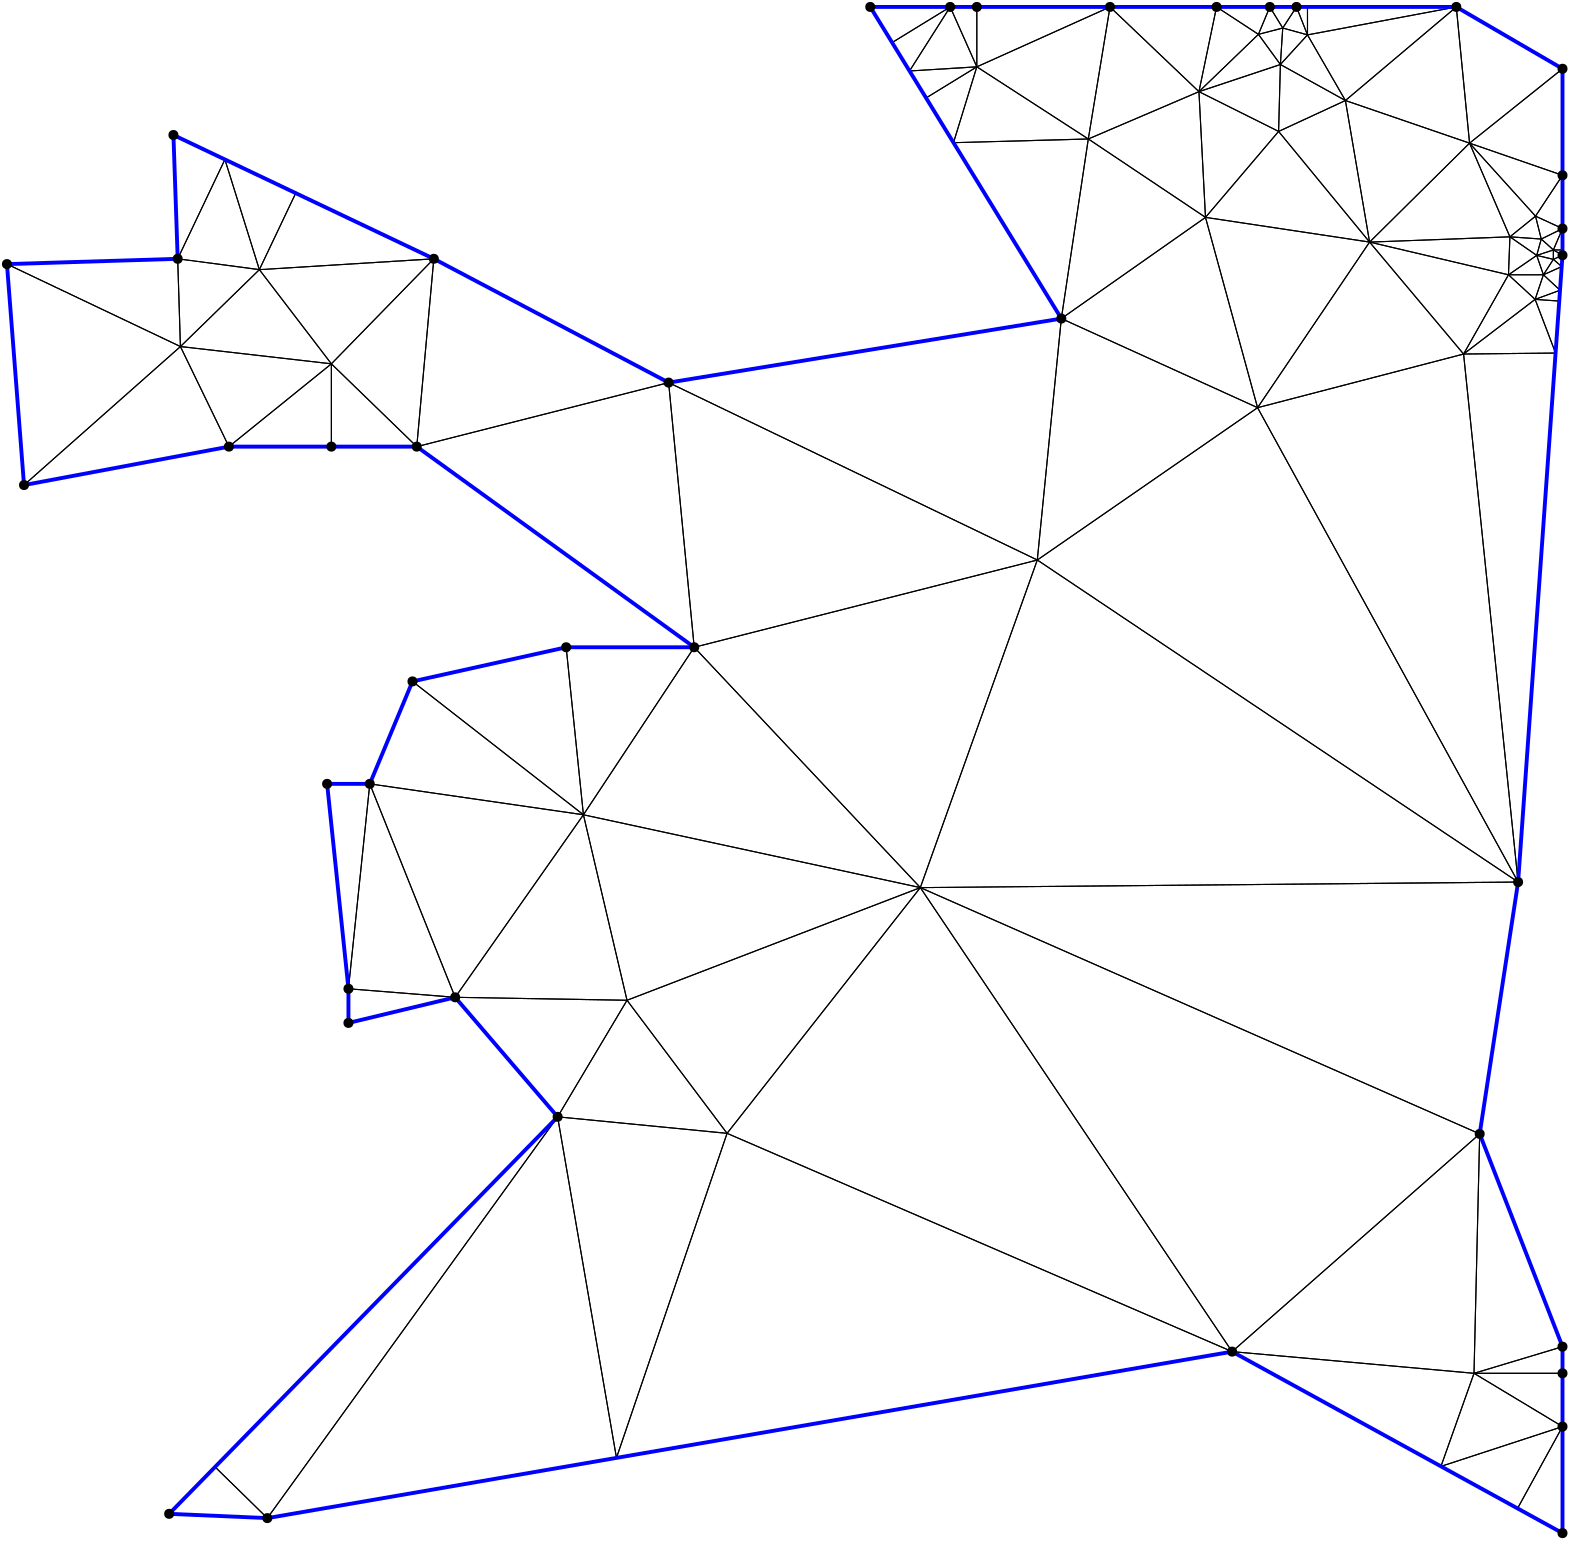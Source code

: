 <?xml version="1.0"?>
<!DOCTYPE ipe SYSTEM "ipe.dtd">
<ipe version="70218" creator="Ipe 7.2.24">
<info created="D:20221020151441" modified="D:20221020151441"/>
<ipestyle name="basic">
<symbol name="mark/disk(sx)" transformations="translations">
<path fill="sym-stroke">
0.6 0 0 0.6 0 0 e
</path>
</symbol>
<anglesize name="22.5 deg" value="22.5"/>
<anglesize name="30 deg" value="30"/>
<anglesize name="45 deg" value="45"/>
<anglesize name="60 deg" value="60"/>
<anglesize name="90 deg" value="90"/>
<arrowsize name="large" value="10"/>
<arrowsize name="small" value="5"/>
<arrowsize name="tiny" value="3"/>
<color name="blue" value="0 0 1"/>
<color name="gray" value="0.745"/>
<color name="green" value="0 1 0"/>
<color name="red" value="1 0 0"/>
<color name="pink" value="1 0.753 0.796"/>
<pen name="heavier" value="0.8"/>
<pen name="fat" value="1.4"/>
<pen name="ultrafat" value="2"/>
<gridsize name="16 pts (~6 mm)" value="16"/>
<gridsize name="32 pts (~12 mm)" value="32"/>
<gridsize name="4 pts" value="4"/>
<gridsize name="8 pts (~3 mm)" value="8"/>
<opacity name="10%" value="0.1"/>
<opacity name="25%" value="0.25"/>
<opacity name="50%" value="0.5"/>
<opacity name="75%" value="0.75"/>
<symbolsize name="large" value="5"/>
<symbolsize name="small" value="2"/>
<symbolsize name="tiny" value="1.1"/>
<textsize name="huge" value="\huge"/>
<textsize name="large" value="\large"/>
<textsize name="small" value="\small"/>
<textsize name="tiny" value="	iny"/>
<tiling name="falling" angle="-60" step="4" width="1"/>
<tiling name="rising" angle="30" step="4" width="1"/>
</ipestyle>
<page>
<layer name="hull"/>
<layer name="constraints"/>
<layer name="triangulation"/>
<layer name="obtuse"/>
<layer name="blub"/>
<layer name="problems"/>
<view layers="hull constraints triangulation obtuse blub" active="triangulation"/>
<path layer="triangulation" stroke="black">
445.119 931.514 m 
474.439 941.291 l 
</path>
<path layer="triangulation" stroke="black">
474.439 941.291 m 
466.527 952.149 l 
</path>
<path layer="triangulation" stroke="black">
466.527 952.149 m 
445.119 931.514 l 
</path>
<path layer="triangulation" stroke="black">
138.942 608.553 m 
146.626 682.318 l 
</path>
<path layer="triangulation" stroke="black">
146.626 682.318 m 
131.258 682.318 l 
</path>
<path layer="triangulation" stroke="black">
131.258 682.318 m 
138.942 608.553 l 
</path>
<path layer="triangulation" stroke="black">
146.626 682.318 m 
223.529 671.189 l 
</path>
<path layer="triangulation" stroke="black">
223.529 671.189 m 
161.993 719.201 l 
</path>
<path layer="triangulation" stroke="black">
161.993 719.201 m 
146.626 682.318 l 
</path>
<path layer="triangulation" stroke="black">
78.4502 839.75 m 
77.4709 871.341 l 
</path>
<path layer="triangulation" stroke="black">
77.4709 871.341 m 
16 869.436 l 
</path>
<path layer="triangulation" stroke="black">
16 869.436 m 
78.4502 839.75 l 
</path>
<path layer="triangulation" stroke="black">
138.942 608.553 m 
177.361 605.48 l 
</path>
<path layer="triangulation" stroke="black">
177.361 605.48 m 
146.626 682.318 l 
</path>
<path layer="triangulation" stroke="black">
146.626 682.318 m 
138.942 608.553 l 
</path>
<path layer="triangulation" stroke="black">
457.054 477.928 m 
544.143 470.121 l 
</path>
<path layer="triangulation" stroke="black">
544.143 470.121 m 
546.187 556.303 l 
</path>
<path layer="triangulation" stroke="black">
546.187 556.303 m 
457.054 477.928 l 
</path>
<path layer="triangulation" stroke="black">
239.226 604.417 m 
344.816 644.971 l 
</path>
<path layer="triangulation" stroke="black">
344.816 644.971 m 
223.529 671.189 l 
</path>
<path layer="triangulation" stroke="black">
223.529 671.189 m 
239.226 604.417 l 
</path>
<path layer="triangulation" stroke="black">
90.9179 436.414 m 
74.3974 419.53 l 
</path>
<path layer="triangulation" stroke="black">
74.3974 419.53 m 
109.743 417.993 l 
</path>
<path layer="triangulation" stroke="black">
109.743 417.993 m 
90.9179 436.414 l 
</path>
<path layer="triangulation" stroke="black">
239.226 604.417 m 
177.361 605.48 l 
</path>
<path layer="triangulation" stroke="black">
177.361 605.48 m 
214.244 562.45 l 
</path>
<path layer="triangulation" stroke="black">
214.244 562.45 m 
239.226 604.417 l 
</path>
<path layer="triangulation" stroke="black">
223.529 671.189 m 
146.626 682.318 l 
</path>
<path layer="triangulation" stroke="black">
146.626 682.318 m 
177.361 605.48 l 
</path>
<path layer="triangulation" stroke="black">
177.361 605.48 m 
223.529 671.189 l 
</path>
<path layer="triangulation" stroke="black">
235.429 439.683 m 
214.244 562.45 l 
</path>
<path layer="triangulation" stroke="black">
214.244 562.45 m 
109.743 417.993 l 
</path>
<path layer="triangulation" stroke="black">
109.743 417.993 m 
235.429 439.683 l 
</path>
<path layer="triangulation" stroke="black">
386.926 762.906 m 
263.42 731.495 l 
</path>
<path layer="triangulation" stroke="black">
263.42 731.495 m 
344.816 644.971 l 
</path>
<path layer="triangulation" stroke="black">
344.816 644.971 m 
386.926 762.906 l 
</path>
<path layer="triangulation" stroke="black">
217.317 731.495 m 
161.993 719.201 l 
</path>
<path layer="triangulation" stroke="black">
161.993 719.201 m 
223.529 671.189 l 
</path>
<path layer="triangulation" stroke="black">
223.529 671.189 m 
217.317 731.495 l 
</path>
<path layer="triangulation" stroke="black">
138.942 596.259 m 
177.361 605.48 l 
</path>
<path layer="triangulation" stroke="black">
177.361 605.48 m 
138.942 608.553 l 
</path>
<path layer="triangulation" stroke="black">
138.942 608.553 m 
138.942 596.259 l 
</path>
<path layer="triangulation" stroke="black">
78.4502 839.75 m 
16 869.436 l 
</path>
<path layer="triangulation" stroke="black">
16 869.436 m 
22.1471 789.892 l 
</path>
<path layer="triangulation" stroke="black">
22.1471 789.892 m 
78.4502 839.75 l 
</path>
<path layer="triangulation" stroke="black">
132.795 803.723 m 
132.795 833.533 l 
</path>
<path layer="triangulation" stroke="black">
132.795 833.533 m 
95.9122 803.723 l 
</path>
<path layer="triangulation" stroke="black">
95.9122 803.723 m 
132.795 803.723 l 
</path>
<path layer="triangulation" stroke="black">
106.869 867.438 m 
119.961 894.977 l 
</path>
<path layer="triangulation" stroke="black">
119.961 894.977 m 
94.4691 907.096 l 
</path>
<path layer="triangulation" stroke="black">
94.4691 907.096 m 
106.869 867.438 l 
</path>
<path layer="triangulation" stroke="black">
106.869 867.438 m 
169.677 871.341 l 
</path>
<path layer="triangulation" stroke="black">
169.677 871.341 m 
119.961 894.977 l 
</path>
<path layer="triangulation" stroke="black">
119.961 894.977 m 
106.869 867.438 l 
</path>
<path layer="triangulation" stroke="black">
163.53 803.723 m 
254.2 826.775 l 
</path>
<path layer="triangulation" stroke="black">
254.2 826.775 m 
169.677 871.341 l 
</path>
<path layer="triangulation" stroke="black">
169.677 871.341 m 
163.53 803.723 l 
</path>
<path layer="triangulation" stroke="black">
94.4691 907.096 m 
75.9341 915.908 l 
</path>
<path layer="triangulation" stroke="black">
75.9341 915.908 m 
77.4709 871.341 l 
</path>
<path layer="triangulation" stroke="black">
77.4709 871.341 m 
94.4691 907.096 l 
</path>
<path layer="triangulation" stroke="black">
169.677 871.341 m 
132.795 833.533 l 
</path>
<path layer="triangulation" stroke="black">
132.795 833.533 m 
163.53 803.723 l 
</path>
<path layer="triangulation" stroke="black">
163.53 803.723 m 
169.677 871.341 l 
</path>
<path layer="triangulation" stroke="black">
386.926 762.906 m 
254.2 826.775 l 
</path>
<path layer="triangulation" stroke="black">
254.2 826.775 m 
263.42 731.495 l 
</path>
<path layer="triangulation" stroke="black">
263.42 731.495 m 
386.926 762.906 l 
</path>
<path layer="triangulation" stroke="black">
365.155 940.454 m 
355.565 962.011 l 
</path>
<path layer="triangulation" stroke="black">
355.565 962.011 m 
340.93 938.961 l 
</path>
<path layer="triangulation" stroke="black">
340.93 938.961 m 
365.155 940.454 l 
</path>
<path layer="triangulation" stroke="black">
445.119 931.514 m 
451.46 962.011 l 
</path>
<path layer="triangulation" stroke="black">
451.46 962.011 m 
413.102 962.011 l 
</path>
<path layer="triangulation" stroke="black">
413.102 962.011 m 
445.119 931.514 l 
</path>
<path layer="triangulation" stroke="black">
356.757 913.148 m 
405.29 914.48 l 
</path>
<path layer="triangulation" stroke="black">
405.29 914.48 m 
365.155 940.454 l 
</path>
<path layer="triangulation" stroke="black">
365.155 940.454 m 
356.757 913.148 l 
</path>
<path layer="triangulation" stroke="black">
475.287 954.421 m 
480.228 962.011 l 
</path>
<path layer="triangulation" stroke="black">
480.228 962.011 m 
470.639 962.011 l 
</path>
<path layer="triangulation" stroke="black">
470.639 962.011 m 
475.287 954.421 l 
</path>
<path layer="triangulation" stroke="black">
576 939.759 m 
537.765 962.011 l 
</path>
<path layer="triangulation" stroke="black">
537.765 962.011 m 
542.541 912.975 l 
</path>
<path layer="triangulation" stroke="black">
542.541 912.975 m 
576 939.759 l 
</path>
<path layer="triangulation" stroke="black">
542.541 912.975 m 
576 901.401 l 
</path>
<path layer="triangulation" stroke="black">
576 901.401 m 
576 939.759 l 
</path>
<path layer="triangulation" stroke="black">
576 939.759 m 
542.541 912.975 l 
</path>
<path layer="triangulation" stroke="black">
344.816 644.971 m 
546.187 556.303 l 
</path>
<path layer="triangulation" stroke="black">
546.187 556.303 m 
560.018 646.973 l 
</path>
<path layer="triangulation" stroke="black">
560.018 646.973 m 
344.816 644.971 l 
</path>
<path layer="triangulation" stroke="black">
275.243 556.506 m 
344.816 644.971 l 
</path>
<path layer="triangulation" stroke="black">
344.816 644.971 m 
239.226 604.417 l 
</path>
<path layer="triangulation" stroke="black">
239.226 604.417 m 
275.243 556.506 l 
</path>
<path layer="triangulation" stroke="black">
466.226 817.747 m 
447.477 886.256 l 
</path>
<path layer="triangulation" stroke="black">
447.477 886.256 m 
395.583 849.827 l 
</path>
<path layer="triangulation" stroke="black">
395.583 849.827 m 
466.226 817.747 l 
</path>
<path layer="triangulation" stroke="black">
365.155 940.454 m 
365.155 962.011 l 
</path>
<path layer="triangulation" stroke="black">
365.155 962.011 m 
355.565 962.011 l 
</path>
<path layer="triangulation" stroke="black">
355.565 962.011 m 
365.155 940.454 l 
</path>
<path layer="triangulation" stroke="black">
576 450.942 m 
576 470.121 l 
</path>
<path layer="triangulation" stroke="black">
576 470.121 m 
544.143 470.121 l 
</path>
<path layer="triangulation" stroke="black">
544.143 470.121 m 
576 450.942 l 
</path>
<path layer="triangulation" stroke="black">
544.143 470.121 m 
576 479.71 l 
</path>
<path layer="triangulation" stroke="black">
576 479.71 m 
546.187 556.303 l 
</path>
<path layer="triangulation" stroke="black">
546.187 556.303 m 
544.143 470.121 l 
</path>
<path layer="triangulation" stroke="black">
544.143 470.121 m 
576 470.121 l 
</path>
<path layer="triangulation" stroke="black">
576 470.121 m 
576 479.71 l 
</path>
<path layer="triangulation" stroke="black">
576 479.71 m 
544.143 470.121 l 
</path>
<path layer="triangulation" stroke="black">
78.4502 839.75 m 
132.795 833.533 l 
</path>
<path layer="triangulation" stroke="black">
132.795 833.533 m 
106.869 867.438 l 
</path>
<path layer="triangulation" stroke="black">
106.869 867.438 m 
78.4502 839.75 l 
</path>
<path layer="triangulation" stroke="black">
132.795 803.723 m 
163.53 803.723 l 
</path>
<path layer="triangulation" stroke="black">
163.53 803.723 m 
132.795 833.533 l 
</path>
<path layer="triangulation" stroke="black">
132.795 833.533 m 
132.795 803.723 l 
</path>
<path layer="triangulation" stroke="black">
275.243 556.506 m 
239.226 604.417 l 
</path>
<path layer="triangulation" stroke="black">
239.226 604.417 m 
214.244 562.45 l 
</path>
<path layer="triangulation" stroke="black">
214.244 562.45 m 
275.243 556.506 l 
</path>
<path layer="triangulation" stroke="black">
239.226 604.417 m 
223.529 671.189 l 
</path>
<path layer="triangulation" stroke="black">
223.529 671.189 m 
177.361 605.48 l 
</path>
<path layer="triangulation" stroke="black">
177.361 605.48 m 
239.226 604.417 l 
</path>
<path layer="triangulation" stroke="black">
263.42 731.495 m 
217.317 731.495 l 
</path>
<path layer="triangulation" stroke="black">
217.317 731.495 m 
223.529 671.189 l 
</path>
<path layer="triangulation" stroke="black">
223.529 671.189 m 
263.42 731.495 l 
</path>
<path layer="triangulation" stroke="black">
78.4502 839.75 m 
106.869 867.438 l 
</path>
<path layer="triangulation" stroke="black">
106.869 867.438 m 
77.4709 871.341 l 
</path>
<path layer="triangulation" stroke="black">
77.4709 871.341 m 
78.4502 839.75 l 
</path>
<path layer="triangulation" stroke="black">
132.795 833.533 m 
169.677 871.341 l 
</path>
<path layer="triangulation" stroke="black">
169.677 871.341 m 
106.869 867.438 l 
</path>
<path layer="triangulation" stroke="black">
106.869 867.438 m 
132.795 833.533 l 
</path>
<path layer="triangulation" stroke="black">
576 882.222 m 
566.284 886.699 l 
</path>
<path layer="triangulation" stroke="black">
566.284 886.699 m 
568.356 878.456 l 
</path>
<path layer="triangulation" stroke="black">
568.356 878.456 m 
576 882.222 l 
</path>
<path layer="triangulation" stroke="black">
466.527 952.149 m 
475.287 954.421 l 
</path>
<path layer="triangulation" stroke="black">
475.287 954.421 m 
470.639 962.011 l 
</path>
<path layer="triangulation" stroke="black">
470.639 962.011 m 
466.527 952.149 l 
</path>
<path layer="triangulation" stroke="black">
506.551 877.358 m 
542.541 912.975 l 
</path>
<path layer="triangulation" stroke="black">
542.541 912.975 m 
497.845 928.324 l 
</path>
<path layer="triangulation" stroke="black">
497.845 928.324 m 
506.551 877.358 l 
</path>
<path layer="triangulation" stroke="black">
484.195 951.955 m 
480.228 962.011 l 
</path>
<path layer="triangulation" stroke="black">
480.228 962.011 m 
475.287 954.421 l 
</path>
<path layer="triangulation" stroke="black">
475.287 954.421 m 
484.195 951.955 l 
</path>
<path layer="triangulation" stroke="black">
506.551 877.358 m 
557.068 879.254 l 
</path>
<path layer="triangulation" stroke="black">
557.068 879.254 m 
542.541 912.975 l 
</path>
<path layer="triangulation" stroke="black">
542.541 912.975 m 
506.551 877.358 l 
</path>
<path layer="triangulation" stroke="black">
576 882.222 m 
576 901.401 l 
</path>
<path layer="triangulation" stroke="black">
576 901.401 m 
566.284 886.699 l 
</path>
<path layer="triangulation" stroke="black">
566.284 886.699 m 
576 882.222 l 
</path>
<path layer="triangulation" stroke="black">
497.845 928.324 m 
542.541 912.975 l 
</path>
<path layer="triangulation" stroke="black">
542.541 912.975 m 
537.765 962.011 l 
</path>
<path layer="triangulation" stroke="black">
537.765 962.011 m 
497.845 928.324 l 
</path>
<path layer="triangulation" stroke="black">
566.284 886.699 m 
576 901.401 l 
</path>
<path layer="triangulation" stroke="black">
576 901.401 m 
542.541 912.975 l 
</path>
<path layer="triangulation" stroke="black">
542.541 912.975 m 
566.284 886.699 l 
</path>
<path layer="triangulation" stroke="black">
451.46 962.011 m 
466.527 952.149 l 
</path>
<path layer="triangulation" stroke="black">
466.527 952.149 m 
470.639 962.011 l 
</path>
<path layer="triangulation" stroke="black">
470.639 962.011 m 
451.46 962.011 l 
</path>
<path layer="triangulation" stroke="black">
474.439 941.291 m 
497.845 928.324 l 
</path>
<path layer="triangulation" stroke="black">
497.845 928.324 m 
484.195 951.955 l 
</path>
<path layer="triangulation" stroke="black">
484.195 951.955 m 
474.439 941.291 l 
</path>
<path layer="triangulation" stroke="black">
557.068 879.254 m 
568.356 878.456 l 
</path>
<path layer="triangulation" stroke="black">
568.356 878.456 m 
566.284 886.699 l 
</path>
<path layer="triangulation" stroke="black">
566.284 886.699 m 
557.068 879.254 l 
</path>
<path layer="triangulation" stroke="black">
572.709 874.532 m 
576 882.222 l 
</path>
<path layer="triangulation" stroke="black">
576 882.222 m 
568.356 878.456 l 
</path>
<path layer="triangulation" stroke="black">
568.356 878.456 m 
572.709 874.532 l 
</path>
<path layer="triangulation" stroke="black">
395.583 849.827 m 
386.926 762.906 l 
</path>
<path layer="triangulation" stroke="black">
386.926 762.906 m 
466.226 817.747 l 
</path>
<path layer="triangulation" stroke="black">
466.226 817.747 m 
395.583 849.827 l 
</path>
<path layer="triangulation" stroke="black">
566.715 872.568 m 
569.123 865.589 l 
</path>
<path layer="triangulation" stroke="black">
569.123 865.589 m 
572.708 871.145 l 
</path>
<path layer="triangulation" stroke="black">
572.708 871.145 m 
566.715 872.568 l 
</path>
<path layer="triangulation" stroke="black">
568.356 878.456 m 
557.068 879.254 l 
</path>
<path layer="triangulation" stroke="black">
557.068 879.254 m 
566.715 872.568 l 
</path>
<path layer="triangulation" stroke="black">
566.715 872.568 m 
568.356 878.456 l 
</path>
<path layer="triangulation" stroke="black">
235.429 439.683 m 
275.243 556.506 l 
</path>
<path layer="triangulation" stroke="black">
275.243 556.506 m 
214.244 562.45 l 
</path>
<path layer="triangulation" stroke="black">
214.244 562.45 m 
235.429 439.683 l 
</path>
<path layer="triangulation" stroke="black">
566.145 856.738 m 
540.39 837.059 l 
</path>
<path layer="triangulation" stroke="black">
540.39 837.059 m 
573.505 837.41 l 
</path>
<path layer="triangulation" stroke="black">
573.505 837.41 m 
566.145 856.738 l 
</path>
<path layer="triangulation" stroke="black">
214.244 562.45 m 
90.9179 436.414 l 
</path>
<path layer="triangulation" stroke="black">
90.9179 436.414 m 
109.743 417.993 l 
</path>
<path layer="triangulation" stroke="black">
109.743 417.993 m 
214.244 562.45 l 
</path>
<path layer="triangulation" stroke="black">
457.054 477.928 m 
275.243 556.506 l 
</path>
<path layer="triangulation" stroke="black">
275.243 556.506 m 
235.429 439.683 l 
</path>
<path layer="triangulation" stroke="black">
235.429 439.683 m 
457.054 477.928 l 
</path>
<path layer="triangulation" stroke="black">
457.054 477.928 m 
546.187 556.303 l 
</path>
<path layer="triangulation" stroke="black">
546.187 556.303 m 
344.816 644.971 l 
</path>
<path layer="triangulation" stroke="black">
344.816 644.971 m 
457.054 477.928 l 
</path>
<path layer="triangulation" stroke="black">
223.529 671.189 m 
344.816 644.971 l 
</path>
<path layer="triangulation" stroke="black">
344.816 644.971 m 
263.42 731.495 l 
</path>
<path layer="triangulation" stroke="black">
263.42 731.495 m 
223.529 671.189 l 
</path>
<path layer="triangulation" stroke="black">
275.243 556.506 m 
457.054 477.928 l 
</path>
<path layer="triangulation" stroke="black">
457.054 477.928 m 
344.816 644.971 l 
</path>
<path layer="triangulation" stroke="black">
344.816 644.971 m 
275.243 556.506 l 
</path>
<path layer="triangulation" stroke="black">
254.2 826.775 m 
386.926 762.906 l 
</path>
<path layer="triangulation" stroke="black">
386.926 762.906 m 
395.583 849.827 l 
</path>
<path layer="triangulation" stroke="black">
395.583 849.827 m 
254.2 826.775 l 
</path>
<path layer="triangulation" stroke="black">
344.816 644.971 m 
560.018 646.973 l 
</path>
<path layer="triangulation" stroke="black">
560.018 646.973 m 
386.926 762.906 l 
</path>
<path layer="triangulation" stroke="black">
386.926 762.906 m 
344.816 644.971 l 
</path>
<path layer="triangulation" stroke="black">
560.018 646.973 m 
466.226 817.747 l 
</path>
<path layer="triangulation" stroke="black">
466.226 817.747 m 
386.926 762.906 l 
</path>
<path layer="triangulation" stroke="black">
386.926 762.906 m 
560.018 646.973 l 
</path>
<path layer="triangulation" stroke="black">
566.715 872.568 m 
572.708 871.145 l 
</path>
<path layer="triangulation" stroke="black">
572.708 871.145 m 
572.709 874.532 l 
</path>
<path layer="triangulation" stroke="black">
572.709 874.532 m 
566.715 872.568 l 
</path>
<path layer="triangulation" stroke="black">
106.869 867.438 m 
94.4691 907.096 l 
</path>
<path layer="triangulation" stroke="black">
94.4691 907.096 m 
77.4709 871.341 l 
</path>
<path layer="triangulation" stroke="black">
77.4709 871.341 m 
106.869 867.438 l 
</path>
<path layer="triangulation" stroke="black">
95.9122 803.723 m 
78.4502 839.75 l 
</path>
<path layer="triangulation" stroke="black">
78.4502 839.75 m 
22.1471 789.892 l 
</path>
<path layer="triangulation" stroke="black">
22.1471 789.892 m 
95.9122 803.723 l 
</path>
<path layer="triangulation" stroke="black">
95.9122 803.723 m 
132.795 833.533 l 
</path>
<path layer="triangulation" stroke="black">
132.795 833.533 m 
78.4502 839.75 l 
</path>
<path layer="triangulation" stroke="black">
78.4502 839.75 m 
95.9122 803.723 l 
</path>
<path layer="triangulation" stroke="black">
447.477 886.256 m 
405.29 914.48 l 
</path>
<path layer="triangulation" stroke="black">
405.29 914.48 m 
395.583 849.827 l 
</path>
<path layer="triangulation" stroke="black">
395.583 849.827 m 
447.477 886.256 l 
</path>
<path layer="triangulation" stroke="black">
356.757 913.148 m 
365.155 940.454 l 
</path>
<path layer="triangulation" stroke="black">
365.155 940.454 m 
346.883 929.251 l 
</path>
<path layer="triangulation" stroke="black">
346.883 929.251 m 
356.757 913.148 l 
</path>
<path layer="triangulation" stroke="black">
346.883 929.251 m 
365.155 940.454 l 
</path>
<path layer="triangulation" stroke="black">
365.155 940.454 m 
340.93 938.961 l 
</path>
<path layer="triangulation" stroke="black">
340.93 938.961 m 
346.883 929.251 l 
</path>
<path layer="triangulation" stroke="black">
355.565 962.011 m 
334.657 949.191 l 
</path>
<path layer="triangulation" stroke="black">
334.657 949.191 m 
340.93 938.961 l 
</path>
<path layer="triangulation" stroke="black">
340.93 938.961 m 
355.565 962.011 l 
</path>
<path layer="triangulation" stroke="black">
355.565 962.011 m 
326.797 962.011 l 
</path>
<path layer="triangulation" stroke="black">
326.797 962.011 m 
334.657 949.191 l 
</path>
<path layer="triangulation" stroke="black">
334.657 949.191 m 
355.565 962.011 l 
</path>
<path layer="triangulation" stroke="black">
405.29 914.48 m 
445.119 931.514 l 
</path>
<path layer="triangulation" stroke="black">
445.119 931.514 m 
413.102 962.011 l 
</path>
<path layer="triangulation" stroke="black">
413.102 962.011 m 
405.29 914.48 l 
</path>
<path layer="triangulation" stroke="black">
413.102 962.011 m 
365.155 962.011 l 
</path>
<path layer="triangulation" stroke="black">
365.155 962.011 m 
365.155 940.454 l 
</path>
<path layer="triangulation" stroke="black">
365.155 940.454 m 
413.102 962.011 l 
</path>
<path layer="triangulation" stroke="black">
445.119 931.514 m 
466.527 952.149 l 
</path>
<path layer="triangulation" stroke="black">
466.527 952.149 m 
451.46 962.011 l 
</path>
<path layer="triangulation" stroke="black">
451.46 962.011 m 
445.119 931.514 l 
</path>
<path layer="triangulation" stroke="black">
474.439 941.291 m 
475.287 954.421 l 
</path>
<path layer="triangulation" stroke="black">
475.287 954.421 m 
466.527 952.149 l 
</path>
<path layer="triangulation" stroke="black">
466.527 952.149 m 
474.439 941.291 l 
</path>
<path layer="triangulation" stroke="black">
365.155 940.454 m 
405.29 914.48 l 
</path>
<path layer="triangulation" stroke="black">
405.29 914.48 m 
413.102 962.011 l 
</path>
<path layer="triangulation" stroke="black">
413.102 962.011 m 
365.155 940.454 l 
</path>
<path layer="triangulation" stroke="black">
447.477 886.256 m 
473.795 917.198 l 
</path>
<path layer="triangulation" stroke="black">
473.795 917.198 m 
445.119 931.514 l 
</path>
<path layer="triangulation" stroke="black">
445.119 931.514 m 
447.477 886.256 l 
</path>
<path layer="triangulation" stroke="black">
445.119 931.514 m 
473.795 917.198 l 
</path>
<path layer="triangulation" stroke="black">
473.795 917.198 m 
474.439 941.291 l 
</path>
<path layer="triangulation" stroke="black">
474.439 941.291 m 
445.119 931.514 l 
</path>
<path layer="triangulation" stroke="black">
447.477 886.256 m 
466.226 817.747 l 
</path>
<path layer="triangulation" stroke="black">
466.226 817.747 m 
506.551 877.358 l 
</path>
<path layer="triangulation" stroke="black">
506.551 877.358 m 
447.477 886.256 l 
</path>
<path layer="triangulation" stroke="black">
395.583 849.827 m 
405.29 914.48 l 
</path>
<path layer="triangulation" stroke="black">
405.29 914.48 m 
356.757 913.148 l 
</path>
<path layer="triangulation" stroke="black">
356.757 913.148 m 
395.583 849.827 l 
</path>
<path layer="triangulation" stroke="black">
447.477 886.256 m 
445.119 931.514 l 
</path>
<path layer="triangulation" stroke="black">
445.119 931.514 m 
405.29 914.48 l 
</path>
<path layer="triangulation" stroke="black">
405.29 914.48 m 
447.477 886.256 l 
</path>
<path layer="triangulation" stroke="black">
473.795 917.198 m 
497.845 928.324 l 
</path>
<path layer="triangulation" stroke="black">
497.845 928.324 m 
474.439 941.291 l 
</path>
<path layer="triangulation" stroke="black">
474.439 941.291 m 
473.795 917.198 l 
</path>
<path layer="triangulation" stroke="black">
473.795 917.198 m 
506.551 877.358 l 
</path>
<path layer="triangulation" stroke="black">
506.551 877.358 m 
497.845 928.324 l 
</path>
<path layer="triangulation" stroke="black">
497.845 928.324 m 
473.795 917.198 l 
</path>
<path layer="triangulation" stroke="black">
447.477 886.256 m 
506.551 877.358 l 
</path>
<path layer="triangulation" stroke="black">
506.551 877.358 m 
473.795 917.198 l 
</path>
<path layer="triangulation" stroke="black">
473.795 917.198 m 
447.477 886.256 l 
</path>
<path layer="triangulation" stroke="black">
566.145 856.738 m 
574.831 856.123 l 
</path>
<path layer="triangulation" stroke="black">
574.831 856.123 m 
575.108 860.033 l 
</path>
<path layer="triangulation" stroke="black">
575.108 860.033 m 
566.145 856.738 l 
</path>
<path layer="triangulation" stroke="black">
474.439 941.291 m 
484.195 951.955 l 
</path>
<path layer="triangulation" stroke="black">
484.195 951.955 m 
475.287 954.421 l 
</path>
<path layer="triangulation" stroke="black">
475.287 954.421 m 
474.439 941.291 l 
</path>
<path layer="triangulation" stroke="black">
497.845 928.324 m 
537.765 962.011 l 
</path>
<path layer="triangulation" stroke="black">
537.765 962.011 m 
484.195 951.955 l 
</path>
<path layer="triangulation" stroke="black">
484.195 951.955 m 
497.845 928.324 l 
</path>
<path layer="triangulation" stroke="black">
484.195 951.955 m 
484.195 962.011 l 
</path>
<path layer="triangulation" stroke="black">
484.195 962.011 m 
480.228 962.011 l 
</path>
<path layer="triangulation" stroke="black">
480.228 962.011 m 
484.195 951.955 l 
</path>
<path layer="triangulation" stroke="black">
484.195 951.955 m 
537.765 962.011 l 
</path>
<path layer="triangulation" stroke="black">
537.765 962.011 m 
484.195 962.011 l 
</path>
<path layer="triangulation" stroke="black">
484.195 962.011 m 
484.195 951.955 l 
</path>
<path layer="triangulation" stroke="black">
566.715 872.568 m 
572.709 874.532 l 
</path>
<path layer="triangulation" stroke="black">
572.709 874.532 m 
568.356 878.456 l 
</path>
<path layer="triangulation" stroke="black">
568.356 878.456 m 
566.715 872.568 l 
</path>
<path layer="triangulation" stroke="black">
572.708 871.145 m 
576 872.632 l 
</path>
<path layer="triangulation" stroke="black">
576 872.632 m 
572.709 874.532 l 
</path>
<path layer="triangulation" stroke="black">
572.709 874.532 m 
572.708 871.145 l 
</path>
<path layer="triangulation" stroke="black">
542.541 912.975 m 
557.068 879.254 l 
</path>
<path layer="triangulation" stroke="black">
557.068 879.254 m 
566.284 886.699 l 
</path>
<path layer="triangulation" stroke="black">
566.284 886.699 m 
542.541 912.975 l 
</path>
<path layer="triangulation" stroke="black">
566.715 872.568 m 
556.548 865.581 l 
</path>
<path layer="triangulation" stroke="black">
556.548 865.581 m 
569.123 865.589 l 
</path>
<path layer="triangulation" stroke="black">
569.123 865.589 m 
566.715 872.568 l 
</path>
<path layer="triangulation" stroke="black">
572.709 874.532 m 
576 874.532 l 
</path>
<path layer="triangulation" stroke="black">
576 874.532 m 
576 882.222 l 
</path>
<path layer="triangulation" stroke="black">
576 882.222 m 
572.709 874.532 l 
</path>
<path layer="triangulation" stroke="black">
572.709 874.532 m 
576 872.632 l 
</path>
<path layer="triangulation" stroke="black">
576 872.632 m 
576 874.532 l 
</path>
<path layer="triangulation" stroke="black">
576 874.532 m 
572.709 874.532 l 
</path>
<path layer="triangulation" stroke="black">
556.548 865.581 m 
566.715 872.568 l 
</path>
<path layer="triangulation" stroke="black">
566.715 872.568 m 
557.068 879.254 l 
</path>
<path layer="triangulation" stroke="black">
557.068 879.254 m 
556.548 865.581 l 
</path>
<path layer="triangulation" stroke="black">
569.123 865.589 m 
575.108 860.033 l 
</path>
<path layer="triangulation" stroke="black">
575.108 860.033 m 
575.71 868.538 l 
</path>
<path layer="triangulation" stroke="black">
575.71 868.538 m 
569.123 865.589 l 
</path>
<path layer="triangulation" stroke="black">
576 872.632 m 
572.708 871.145 l 
</path>
<path layer="triangulation" stroke="black">
572.708 871.145 m 
575.71 868.538 l 
</path>
<path layer="triangulation" stroke="black">
575.71 868.538 m 
576 872.632 l 
</path>
<path layer="triangulation" stroke="black">
575.71 868.538 m 
572.708 871.145 l 
</path>
<path layer="triangulation" stroke="black">
572.708 871.145 m 
569.123 865.589 l 
</path>
<path layer="triangulation" stroke="black">
569.123 865.589 m 
575.71 868.538 l 
</path>
<path layer="triangulation" stroke="black">
556.548 865.581 m 
566.145 856.738 l 
</path>
<path layer="triangulation" stroke="black">
566.145 856.738 m 
569.123 865.589 l 
</path>
<path layer="triangulation" stroke="black">
569.123 865.589 m 
556.548 865.581 l 
</path>
<path layer="triangulation" stroke="black">
566.145 856.738 m 
575.108 860.033 l 
</path>
<path layer="triangulation" stroke="black">
575.108 860.033 m 
569.123 865.589 l 
</path>
<path layer="triangulation" stroke="black">
569.123 865.589 m 
566.145 856.738 l 
</path>
<path layer="triangulation" stroke="black">
506.551 877.358 m 
540.39 837.059 l 
</path>
<path layer="triangulation" stroke="black">
540.39 837.059 m 
556.548 865.581 l 
</path>
<path layer="triangulation" stroke="black">
556.548 865.581 m 
506.551 877.358 l 
</path>
<path layer="triangulation" stroke="black">
540.39 837.059 m 
560.018 646.973 l 
</path>
<path layer="triangulation" stroke="black">
560.018 646.973 m 
573.505 837.41 l 
</path>
<path layer="triangulation" stroke="black">
573.505 837.41 m 
540.39 837.059 l 
</path>
<path layer="triangulation" stroke="black">
506.551 877.358 m 
556.548 865.581 l 
</path>
<path layer="triangulation" stroke="black">
556.548 865.581 m 
557.068 879.254 l 
</path>
<path layer="triangulation" stroke="black">
557.068 879.254 m 
506.551 877.358 l 
</path>
<path layer="triangulation" stroke="black">
506.551 877.358 m 
466.226 817.747 l 
</path>
<path layer="triangulation" stroke="black">
466.226 817.747 m 
540.39 837.059 l 
</path>
<path layer="triangulation" stroke="black">
540.39 837.059 m 
506.551 877.358 l 
</path>
<path layer="triangulation" stroke="black">
576 450.942 m 
532.246 436.62 l 
</path>
<path layer="triangulation" stroke="black">
532.246 436.62 m 
559.813 421.476 l 
</path>
<path layer="triangulation" stroke="black">
559.813 421.476 m 
576 450.942 l 
</path>
<path layer="triangulation" stroke="black">
556.548 865.581 m 
540.39 837.059 l 
</path>
<path layer="triangulation" stroke="black">
540.39 837.059 m 
566.145 856.738 l 
</path>
<path layer="triangulation" stroke="black">
566.145 856.738 m 
556.548 865.581 l 
</path>
<path layer="triangulation" stroke="black">
466.226 817.747 m 
560.018 646.973 l 
</path>
<path layer="triangulation" stroke="black">
560.018 646.973 m 
540.39 837.059 l 
</path>
<path layer="triangulation" stroke="black">
540.39 837.059 m 
466.226 817.747 l 
</path>
<path layer="triangulation" stroke="black">
532.246 436.62 m 
544.143 470.121 l 
</path>
<path layer="triangulation" stroke="black">
544.143 470.121 m 
457.054 477.928 l 
</path>
<path layer="triangulation" stroke="black">
457.054 477.928 m 
532.246 436.62 l 
</path>
<path layer="triangulation" stroke="black">
532.246 436.62 m 
576 450.942 l 
</path>
<path layer="triangulation" stroke="black">
576 450.942 m 
544.143 470.121 l 
</path>
<path layer="triangulation" stroke="black">
544.143 470.121 m 
532.246 436.62 l 
</path>
<path layer="triangulation" stroke="black">
566.145 856.738 m 
573.505 837.41 l 
</path>
<path layer="triangulation" stroke="black">
573.505 837.41 m 
574.831 856.123 l 
</path>
<path layer="triangulation" stroke="black">
574.831 856.123 m 
566.145 856.738 l 
</path>
<path layer="triangulation" stroke="black">
576 450.942 m 
559.813 421.476 l 
</path>
<path layer="triangulation" stroke="black">
559.813 421.476 m 
576 412.584 l 
</path>
<path layer="triangulation" stroke="black">
576 412.584 m 
576 450.942 l 
</path>
<path layer="triangulation" stroke="black">
163.53 803.723 m 
263.42 731.495 l 
</path>
<path layer="triangulation" stroke="black">
263.42 731.495 m 
254.2 826.775 l 
</path>
<path layer="triangulation" stroke="black">
254.2 826.775 m 
163.53 803.723 l 
</path>
<path layer="hull" stroke="blue" pen="fat">
74.3974 419.53 m 
109.743 417.993 l 
</path>
<path layer="hull" stroke="blue" pen="fat">
109.743 417.993 m 
457.054 477.928 l 
</path>
<path layer="hull" stroke="blue" pen="fat">
457.054 477.928 m 
576 412.584 l 
</path>
<path layer="hull" stroke="blue" pen="fat">
576 412.584 m 
576 450.942 l 
</path>
<path layer="hull" stroke="blue" pen="fat">
576 450.942 m 
576 470.121 l 
</path>
<path layer="hull" stroke="blue" pen="fat">
576 470.121 m 
576 479.71 l 
</path>
<path layer="hull" stroke="blue" pen="fat">
576 479.71 m 
546.187 556.303 l 
</path>
<path layer="hull" stroke="blue" pen="fat">
546.187 556.303 m 
560.018 646.973 l 
</path>
<path layer="hull" stroke="blue" pen="fat">
560.018 646.973 m 
576 872.632 l 
</path>
<path layer="hull" stroke="blue" pen="fat">
576 872.632 m 
576 882.222 l 
</path>
<path layer="hull" stroke="blue" pen="fat">
576 882.222 m 
576 901.401 l 
</path>
<path layer="hull" stroke="blue" pen="fat">
576 901.401 m 
576 939.759 l 
</path>
<path layer="hull" stroke="blue" pen="fat">
576 939.759 m 
537.765 962.011 l 
</path>
<path layer="hull" stroke="blue" pen="fat">
537.765 962.011 m 
480.228 962.011 l 
</path>
<path layer="hull" stroke="blue" pen="fat">
480.228 962.011 m 
470.639 962.011 l 
</path>
<path layer="hull" stroke="blue" pen="fat">
470.639 962.011 m 
451.46 962.011 l 
</path>
<path layer="hull" stroke="blue" pen="fat">
451.46 962.011 m 
413.102 962.011 l 
</path>
<path layer="hull" stroke="blue" pen="fat">
413.102 962.011 m 
365.155 962.011 l 
</path>
<path layer="hull" stroke="blue" pen="fat">
365.155 962.011 m 
355.565 962.011 l 
</path>
<path layer="hull" stroke="blue" pen="fat">
355.565 962.011 m 
326.797 962.011 l 
</path>
<path layer="hull" stroke="blue" pen="fat">
326.797 962.011 m 
395.583 849.827 l 
</path>
<path layer="hull" stroke="blue" pen="fat">
395.583 849.827 m 
254.2 826.775 l 
</path>
<path layer="hull" stroke="blue" pen="fat">
254.2 826.775 m 
169.677 871.341 l 
</path>
<path layer="hull" stroke="blue" pen="fat">
169.677 871.341 m 
75.9341 915.908 l 
</path>
<path layer="hull" stroke="blue" pen="fat">
75.9341 915.908 m 
77.4709 871.341 l 
</path>
<path layer="hull" stroke="blue" pen="fat">
77.4709 871.341 m 
16 869.436 l 
</path>
<path layer="hull" stroke="blue" pen="fat">
16 869.436 m 
22.1471 789.892 l 
</path>
<path layer="hull" stroke="blue" pen="fat">
22.1471 789.892 m 
95.9122 803.723 l 
</path>
<path layer="hull" stroke="blue" pen="fat">
95.9122 803.723 m 
132.795 803.723 l 
</path>
<path layer="hull" stroke="blue" pen="fat">
132.795 803.723 m 
163.53 803.723 l 
</path>
<path layer="hull" stroke="blue" pen="fat">
163.53 803.723 m 
263.42 731.495 l 
</path>
<path layer="hull" stroke="blue" pen="fat">
263.42 731.495 m 
217.317 731.495 l 
</path>
<path layer="hull" stroke="blue" pen="fat">
217.317 731.495 m 
161.993 719.201 l 
</path>
<path layer="hull" stroke="blue" pen="fat">
161.993 719.201 m 
146.626 682.318 l 
</path>
<path layer="hull" stroke="blue" pen="fat">
146.626 682.318 m 
131.258 682.318 l 
</path>
<path layer="hull" stroke="blue" pen="fat">
131.258 682.318 m 
138.942 608.553 l 
</path>
<path layer="hull" stroke="blue" pen="fat">
138.942 608.553 m 
138.942 596.259 l 
</path>
<path layer="hull" stroke="blue" pen="fat">
138.942 596.259 m 
177.361 605.48 l 
</path>
<path layer="hull" stroke="blue" pen="fat">
177.361 605.48 m 
214.244 562.45 l 
</path>
<path layer="hull" stroke="blue" pen="fat">
214.244 562.45 m 
74.3974 419.53 l 
</path>
<use layer="points" name="mark/disk(sx)" pos="74.3974 419.53" size="normal" stroke="black"/>
<use layer="points" name="mark/disk(sx)" pos="109.743 417.993" size="normal" stroke="black"/>
<use layer="points" name="mark/disk(sx)" pos="457.054 477.928" size="normal" stroke="black"/>
<use layer="points" name="mark/disk(sx)" pos="576 412.584" size="normal" stroke="black"/>
<use layer="points" name="mark/disk(sx)" pos="576 450.942" size="normal" stroke="black"/>
<use layer="points" name="mark/disk(sx)" pos="576 470.121" size="normal" stroke="black"/>
<use layer="points" name="mark/disk(sx)" pos="576 479.71" size="normal" stroke="black"/>
<use layer="points" name="mark/disk(sx)" pos="546.187 556.303" size="normal" stroke="black"/>
<use layer="points" name="mark/disk(sx)" pos="560.018 646.973" size="normal" stroke="black"/>
<use layer="points" name="mark/disk(sx)" pos="576 872.632" size="normal" stroke="black"/>
<use layer="points" name="mark/disk(sx)" pos="576 882.222" size="normal" stroke="black"/>
<use layer="points" name="mark/disk(sx)" pos="576 901.401" size="normal" stroke="black"/>
<use layer="points" name="mark/disk(sx)" pos="576 939.759" size="normal" stroke="black"/>
<use layer="points" name="mark/disk(sx)" pos="537.765 962.011" size="normal" stroke="black"/>
<use layer="points" name="mark/disk(sx)" pos="480.228 962.011" size="normal" stroke="black"/>
<use layer="points" name="mark/disk(sx)" pos="470.639 962.011" size="normal" stroke="black"/>
<use layer="points" name="mark/disk(sx)" pos="451.46 962.011" size="normal" stroke="black"/>
<use layer="points" name="mark/disk(sx)" pos="413.102 962.011" size="normal" stroke="black"/>
<use layer="points" name="mark/disk(sx)" pos="365.155 962.011" size="normal" stroke="black"/>
<use layer="points" name="mark/disk(sx)" pos="355.565 962.011" size="normal" stroke="black"/>
<use layer="points" name="mark/disk(sx)" pos="326.797 962.011" size="normal" stroke="black"/>
<use layer="points" name="mark/disk(sx)" pos="395.583 849.827" size="normal" stroke="black"/>
<use layer="points" name="mark/disk(sx)" pos="254.2 826.775" size="normal" stroke="black"/>
<use layer="points" name="mark/disk(sx)" pos="169.677 871.341" size="normal" stroke="black"/>
<use layer="points" name="mark/disk(sx)" pos="75.9341 915.908" size="normal" stroke="black"/>
<use layer="points" name="mark/disk(sx)" pos="77.4709 871.341" size="normal" stroke="black"/>
<use layer="points" name="mark/disk(sx)" pos="16 869.436" size="normal" stroke="black"/>
<use layer="points" name="mark/disk(sx)" pos="22.1471 789.892" size="normal" stroke="black"/>
<use layer="points" name="mark/disk(sx)" pos="95.9122 803.723" size="normal" stroke="black"/>
<use layer="points" name="mark/disk(sx)" pos="132.795 803.723" size="normal" stroke="black"/>
<use layer="points" name="mark/disk(sx)" pos="163.53 803.723" size="normal" stroke="black"/>
<use layer="points" name="mark/disk(sx)" pos="263.42 731.495" size="normal" stroke="black"/>
<use layer="points" name="mark/disk(sx)" pos="217.317 731.495" size="normal" stroke="black"/>
<use layer="points" name="mark/disk(sx)" pos="161.993 719.201" size="normal" stroke="black"/>
<use layer="points" name="mark/disk(sx)" pos="146.626 682.318" size="normal" stroke="black"/>
<use layer="points" name="mark/disk(sx)" pos="131.258 682.318" size="normal" stroke="black"/>
<use layer="points" name="mark/disk(sx)" pos="138.942 608.553" size="normal" stroke="black"/>
<use layer="points" name="mark/disk(sx)" pos="138.942 596.259" size="normal" stroke="black"/>
<use layer="points" name="mark/disk(sx)" pos="177.361 605.48" size="normal" stroke="black"/>
<use layer="points" name="mark/disk(sx)" pos="214.244 562.45" size="normal" stroke="black"/>
</page>
</ipe>
